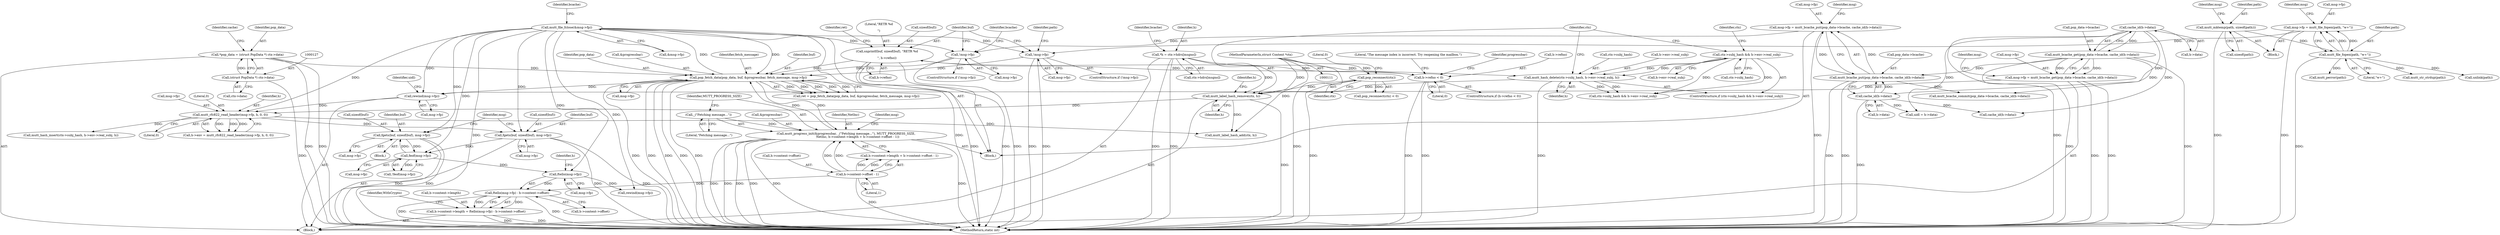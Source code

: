 digraph "0_neomutt_9bfab35522301794483f8f9ed60820bdec9be59e_2@pointer" {
"1000513" [label="(Call,ftello(msg->fp) - h->content->offset)"];
"1000514" [label="(Call,ftello(msg->fp))"];
"1000487" [label="(Call,feof(msg->fp))"];
"1000500" [label="(Call,fgets(buf, sizeof(buf), msg->fp))"];
"1000336" [label="(Call,mutt_file_fclose(&msg->fp))"];
"1000322" [label="(Call,pop_fetch_data(pop_data, buf, &progressbar, fetch_message, msg->fp))"];
"1000124" [label="(Call,*pop_data = (struct PopData *) ctx->data)"];
"1000126" [label="(Call,(struct PopData *) ctx->data)"];
"1000311" [label="(Call,snprintf(buf, sizeof(buf), \"RETR %d\r\n\", h->refno))"];
"1000236" [label="(Call,h->refno < 0)"];
"1000248" [label="(Call,mutt_progress_init(&progressbar, _(\"Fetching message...\"), MUTT_PROGRESS_SIZE,\n                        NetInc, h->content->length + h->content->offset - 1))"];
"1000251" [label="(Call,_(\"Fetching message...\"))"];
"1000261" [label="(Call,h->content->offset - 1)"];
"1000281" [label="(Call,!msg->fp)"];
"1000268" [label="(Call,msg->fp = mutt_bcache_put(pop_data->bcache, cache_id(h->data)))"];
"1000272" [label="(Call,mutt_bcache_put(pop_data->bcache, cache_id(h->data)))"];
"1000151" [label="(Call,mutt_bcache_get(pop_data->bcache, cache_id(h->data)))"];
"1000155" [label="(Call,cache_id(h->data))"];
"1000276" [label="(Call,cache_id(h->data))"];
"1000301" [label="(Call,!msg->fp)"];
"1000293" [label="(Call,msg->fp = mutt_file_fopen(path, \"w+\"))"];
"1000297" [label="(Call,mutt_file_fopen(path, \"w+\"))"];
"1000289" [label="(Call,mutt_mktemp(path, sizeof(path)))"];
"1000478" [label="(Call,fgets(buf, sizeof(buf), msg->fp))"];
"1000438" [label="(Call,mutt_rfc822_read_header(msg->fp, h, 0, 0))"];
"1000397" [label="(Call,rewind(msg->fp))"];
"1000147" [label="(Call,msg->fp = mutt_bcache_get(pop_data->bcache, cache_id(h->data)))"];
"1000426" [label="(Call,mutt_label_hash_remove(ctx, h))"];
"1000229" [label="(Call,pop_reconnect(ctx))"];
"1000112" [label="(MethodParameterIn,struct Context *ctx)"];
"1000416" [label="(Call,mutt_hash_delete(ctx->subj_hash, h->env->real_subj, h))"];
"1000407" [label="(Call,ctx->subj_hash && h->env->real_subj)"];
"1000136" [label="(Call,*h = ctx->hdrs[msgno])"];
"1000507" [label="(Call,h->content->length = ftello(msg->fp) - h->content->offset)"];
"1000137" [label="(Identifier,h)"];
"1000307" [label="(Identifier,path)"];
"1000432" [label="(Identifier,h)"];
"1000343" [label="(Identifier,bcache)"];
"1000156" [label="(Call,h->data)"];
"1000302" [label="(Call,msg->fp)"];
"1000324" [label="(Identifier,buf)"];
"1000311" [label="(Call,snprintf(buf, sizeof(buf), \"RETR %d\r\n\", h->refno))"];
"1000272" [label="(Call,mutt_bcache_put(pop_data->bcache, cache_id(h->data)))"];
"1000378" [label="(Call,cache_id(h->data))"];
"1000408" [label="(Call,ctx->subj_hash)"];
"1000487" [label="(Call,feof(msg->fp))"];
"1000244" [label="(Literal,\"The message index is incorrect. Try reopening the mailbox.\")"];
"1000417" [label="(Call,ctx->subj_hash)"];
"1000230" [label="(Identifier,ctx)"];
"1000407" [label="(Call,ctx->subj_hash && h->env->real_subj)"];
"1000147" [label="(Call,msg->fp = mutt_bcache_get(pop_data->bcache, cache_id(h->data)))"];
"1000287" [label="(Identifier,bcache)"];
"1000406" [label="(ControlStructure,if (ctx->subj_hash && h->env->real_subj))"];
"1000491" [label="(Block,)"];
"1000273" [label="(Call,pop_data->bcache)"];
"1000268" [label="(Call,msg->fp = mutt_bcache_put(pop_data->bcache, cache_id(h->data)))"];
"1000281" [label="(Call,!msg->fp)"];
"1000280" [label="(ControlStructure,if (!msg->fp))"];
"1000323" [label="(Identifier,pop_data)"];
"1000306" [label="(Call,mutt_perror(path))"];
"1000395" [label="(Call,mutt_str_strdup(path))"];
"1000226" [label="(Block,)"];
"1000276" [label="(Call,cache_id(h->data))"];
"1000285" [label="(Block,)"];
"1000298" [label="(Identifier,path)"];
"1000427" [label="(Identifier,ctx)"];
"1000502" [label="(Call,sizeof(buf))"];
"1000337" [label="(Call,&msg->fp)"];
"1000325" [label="(Call,&progressbar)"];
"1000320" [label="(Call,ret = pop_fetch_data(pop_data, buf, &progressbar, fetch_message, msg->fp))"];
"1000231" [label="(Literal,0)"];
"1000504" [label="(Call,msg->fp)"];
"1000322" [label="(Call,pop_fetch_data(pop_data, buf, &progressbar, fetch_message, msg->fp))"];
"1000426" [label="(Call,mutt_label_hash_remove(ctx, h))"];
"1000520" [label="(Identifier,h)"];
"1000128" [label="(Call,ctx->data)"];
"1000425" [label="(Identifier,h)"];
"1000126" [label="(Call,(struct PopData *) ctx->data)"];
"1000402" [label="(Identifier,uidl)"];
"1000465" [label="(Call,mutt_label_hash_add(ctx, h))"];
"1000250" [label="(Identifier,progressbar)"];
"1000525" [label="(Identifier,WithCrypto)"];
"1000299" [label="(Literal,\"w+\")"];
"1000316" [label="(Call,h->refno)"];
"1000500" [label="(Call,fgets(buf, sizeof(buf), msg->fp))"];
"1000229" [label="(Call,pop_reconnect(ctx))"];
"1000455" [label="(Call,mutt_hash_insert(ctx->subj_hash, h->env->real_subj, h))"];
"1000398" [label="(Call,msg->fp)"];
"1000416" [label="(Call,mutt_hash_delete(ctx->subj_hash, h->env->real_subj, h))"];
"1000248" [label="(Call,mutt_progress_init(&progressbar, _(\"Fetching message...\"), MUTT_PROGRESS_SIZE,\n                        NetInc, h->content->length + h->content->offset - 1))"];
"1000236" [label="(Call,h->refno < 0)"];
"1000344" [label="(Call,unlink(path))"];
"1000295" [label="(Identifier,msg)"];
"1000148" [label="(Call,msg->fp)"];
"1000270" [label="(Identifier,msg)"];
"1000138" [label="(Call,ctx->hdrs[msgno])"];
"1000541" [label="(MethodReturn,static int)"];
"1000420" [label="(Call,h->env->real_subj)"];
"1000261" [label="(Call,h->content->offset - 1)"];
"1000267" [label="(Literal,1)"];
"1000145" [label="(Identifier,bcache)"];
"1000488" [label="(Call,msg->fp)"];
"1000269" [label="(Call,msg->fp)"];
"1000151" [label="(Call,mutt_bcache_get(pop_data->bcache, cache_id(h->data)))"];
"1000237" [label="(Call,h->refno)"];
"1000478" [label="(Call,fgets(buf, sizeof(buf), msg->fp))"];
"1000374" [label="(Call,mutt_bcache_commit(pop_data->bcache, cache_id(h->data)))"];
"1000514" [label="(Call,ftello(msg->fp))"];
"1000262" [label="(Call,h->content->offset)"];
"1000336" [label="(Call,mutt_file_fclose(&msg->fp))"];
"1000136" [label="(Call,*h = ctx->hdrs[msgno])"];
"1000303" [label="(Identifier,msg)"];
"1000434" [label="(Call,h->env = mutt_rfc822_read_header(msg->fp, h, 0, 0))"];
"1000446" [label="(Call,ctx->subj_hash && h->env->real_subj)"];
"1000327" [label="(Identifier,fetch_message)"];
"1000240" [label="(Literal,0)"];
"1000444" [label="(Literal,0)"];
"1000418" [label="(Identifier,ctx)"];
"1000508" [label="(Call,h->content->length)"];
"1000479" [label="(Identifier,buf)"];
"1000513" [label="(Call,ftello(msg->fp) - h->content->offset)"];
"1000133" [label="(Identifier,cache)"];
"1000253" [label="(Identifier,MUTT_PROGRESS_SIZE)"];
"1000290" [label="(Identifier,path)"];
"1000277" [label="(Call,h->data)"];
"1000507" [label="(Call,h->content->length = ftello(msg->fp) - h->content->offset)"];
"1000535" [label="(Call,rewind(msg->fp))"];
"1000297" [label="(Call,mutt_file_fopen(path, \"w+\"))"];
"1000112" [label="(MethodParameterIn,struct Context *ctx)"];
"1000254" [label="(Identifier,NetInc)"];
"1000161" [label="(Identifier,msg)"];
"1000439" [label="(Call,msg->fp)"];
"1000249" [label="(Call,&progressbar)"];
"1000401" [label="(Call,uidl = h->data)"];
"1000235" [label="(ControlStructure,if (h->refno < 0))"];
"1000289" [label="(Call,mutt_mktemp(path, sizeof(path)))"];
"1000315" [label="(Literal,\"RETR %d\r\n\")"];
"1000442" [label="(Identifier,h)"];
"1000411" [label="(Call,h->env->real_subj)"];
"1000301" [label="(Call,!msg->fp)"];
"1000283" [label="(Identifier,msg)"];
"1000155" [label="(Call,cache_id(h->data))"];
"1000482" [label="(Call,msg->fp)"];
"1000251" [label="(Call,_(\"Fetching message...\"))"];
"1000313" [label="(Call,sizeof(buf))"];
"1000152" [label="(Call,pop_data->bcache)"];
"1000443" [label="(Literal,0)"];
"1000115" [label="(Block,)"];
"1000125" [label="(Identifier,pop_data)"];
"1000255" [label="(Call,h->content->length + h->content->offset - 1)"];
"1000321" [label="(Identifier,ret)"];
"1000480" [label="(Call,sizeof(buf))"];
"1000397" [label="(Call,rewind(msg->fp))"];
"1000438" [label="(Call,mutt_rfc822_read_header(msg->fp, h, 0, 0))"];
"1000328" [label="(Call,msg->fp)"];
"1000294" [label="(Call,msg->fp)"];
"1000282" [label="(Call,msg->fp)"];
"1000428" [label="(Identifier,h)"];
"1000518" [label="(Call,h->content->offset)"];
"1000228" [label="(Call,pop_reconnect(ctx) < 0)"];
"1000252" [label="(Literal,\"Fetching message...\")"];
"1000515" [label="(Call,msg->fp)"];
"1000486" [label="(Call,!feof(msg->fp))"];
"1000293" [label="(Call,msg->fp = mutt_file_fopen(path, \"w+\"))"];
"1000291" [label="(Call,sizeof(path))"];
"1000312" [label="(Identifier,buf)"];
"1000300" [label="(ControlStructure,if (!msg->fp))"];
"1000501" [label="(Identifier,buf)"];
"1000489" [label="(Identifier,msg)"];
"1000124" [label="(Call,*pop_data = (struct PopData *) ctx->data)"];
"1000513" -> "1000507"  [label="AST: "];
"1000513" -> "1000518"  [label="CFG: "];
"1000514" -> "1000513"  [label="AST: "];
"1000518" -> "1000513"  [label="AST: "];
"1000507" -> "1000513"  [label="CFG: "];
"1000513" -> "1000541"  [label="DDG: "];
"1000513" -> "1000541"  [label="DDG: "];
"1000513" -> "1000507"  [label="DDG: "];
"1000513" -> "1000507"  [label="DDG: "];
"1000514" -> "1000513"  [label="DDG: "];
"1000261" -> "1000513"  [label="DDG: "];
"1000514" -> "1000515"  [label="CFG: "];
"1000515" -> "1000514"  [label="AST: "];
"1000520" -> "1000514"  [label="CFG: "];
"1000487" -> "1000514"  [label="DDG: "];
"1000336" -> "1000514"  [label="DDG: "];
"1000514" -> "1000535"  [label="DDG: "];
"1000487" -> "1000486"  [label="AST: "];
"1000487" -> "1000488"  [label="CFG: "];
"1000488" -> "1000487"  [label="AST: "];
"1000486" -> "1000487"  [label="CFG: "];
"1000487" -> "1000486"  [label="DDG: "];
"1000500" -> "1000487"  [label="DDG: "];
"1000336" -> "1000487"  [label="DDG: "];
"1000478" -> "1000487"  [label="DDG: "];
"1000487" -> "1000500"  [label="DDG: "];
"1000500" -> "1000491"  [label="AST: "];
"1000500" -> "1000504"  [label="CFG: "];
"1000501" -> "1000500"  [label="AST: "];
"1000502" -> "1000500"  [label="AST: "];
"1000504" -> "1000500"  [label="AST: "];
"1000489" -> "1000500"  [label="CFG: "];
"1000500" -> "1000541"  [label="DDG: "];
"1000500" -> "1000541"  [label="DDG: "];
"1000336" -> "1000500"  [label="DDG: "];
"1000336" -> "1000226"  [label="AST: "];
"1000336" -> "1000337"  [label="CFG: "];
"1000337" -> "1000336"  [label="AST: "];
"1000343" -> "1000336"  [label="CFG: "];
"1000336" -> "1000541"  [label="DDG: "];
"1000336" -> "1000541"  [label="DDG: "];
"1000336" -> "1000281"  [label="DDG: "];
"1000336" -> "1000301"  [label="DDG: "];
"1000336" -> "1000322"  [label="DDG: "];
"1000322" -> "1000336"  [label="DDG: "];
"1000336" -> "1000397"  [label="DDG: "];
"1000336" -> "1000438"  [label="DDG: "];
"1000336" -> "1000478"  [label="DDG: "];
"1000336" -> "1000535"  [label="DDG: "];
"1000322" -> "1000320"  [label="AST: "];
"1000322" -> "1000328"  [label="CFG: "];
"1000323" -> "1000322"  [label="AST: "];
"1000324" -> "1000322"  [label="AST: "];
"1000325" -> "1000322"  [label="AST: "];
"1000327" -> "1000322"  [label="AST: "];
"1000328" -> "1000322"  [label="AST: "];
"1000320" -> "1000322"  [label="CFG: "];
"1000322" -> "1000541"  [label="DDG: "];
"1000322" -> "1000541"  [label="DDG: "];
"1000322" -> "1000541"  [label="DDG: "];
"1000322" -> "1000541"  [label="DDG: "];
"1000322" -> "1000541"  [label="DDG: "];
"1000322" -> "1000248"  [label="DDG: "];
"1000322" -> "1000320"  [label="DDG: "];
"1000322" -> "1000320"  [label="DDG: "];
"1000322" -> "1000320"  [label="DDG: "];
"1000322" -> "1000320"  [label="DDG: "];
"1000322" -> "1000320"  [label="DDG: "];
"1000124" -> "1000322"  [label="DDG: "];
"1000311" -> "1000322"  [label="DDG: "];
"1000248" -> "1000322"  [label="DDG: "];
"1000281" -> "1000322"  [label="DDG: "];
"1000301" -> "1000322"  [label="DDG: "];
"1000322" -> "1000397"  [label="DDG: "];
"1000124" -> "1000115"  [label="AST: "];
"1000124" -> "1000126"  [label="CFG: "];
"1000125" -> "1000124"  [label="AST: "];
"1000126" -> "1000124"  [label="AST: "];
"1000133" -> "1000124"  [label="CFG: "];
"1000124" -> "1000541"  [label="DDG: "];
"1000124" -> "1000541"  [label="DDG: "];
"1000126" -> "1000124"  [label="DDG: "];
"1000126" -> "1000128"  [label="CFG: "];
"1000127" -> "1000126"  [label="AST: "];
"1000128" -> "1000126"  [label="AST: "];
"1000126" -> "1000541"  [label="DDG: "];
"1000311" -> "1000226"  [label="AST: "];
"1000311" -> "1000316"  [label="CFG: "];
"1000312" -> "1000311"  [label="AST: "];
"1000313" -> "1000311"  [label="AST: "];
"1000315" -> "1000311"  [label="AST: "];
"1000316" -> "1000311"  [label="AST: "];
"1000321" -> "1000311"  [label="CFG: "];
"1000311" -> "1000541"  [label="DDG: "];
"1000311" -> "1000541"  [label="DDG: "];
"1000311" -> "1000236"  [label="DDG: "];
"1000236" -> "1000311"  [label="DDG: "];
"1000236" -> "1000235"  [label="AST: "];
"1000236" -> "1000240"  [label="CFG: "];
"1000237" -> "1000236"  [label="AST: "];
"1000240" -> "1000236"  [label="AST: "];
"1000244" -> "1000236"  [label="CFG: "];
"1000250" -> "1000236"  [label="CFG: "];
"1000236" -> "1000541"  [label="DDG: "];
"1000236" -> "1000541"  [label="DDG: "];
"1000248" -> "1000226"  [label="AST: "];
"1000248" -> "1000255"  [label="CFG: "];
"1000249" -> "1000248"  [label="AST: "];
"1000251" -> "1000248"  [label="AST: "];
"1000253" -> "1000248"  [label="AST: "];
"1000254" -> "1000248"  [label="AST: "];
"1000255" -> "1000248"  [label="AST: "];
"1000270" -> "1000248"  [label="CFG: "];
"1000248" -> "1000541"  [label="DDG: "];
"1000248" -> "1000541"  [label="DDG: "];
"1000248" -> "1000541"  [label="DDG: "];
"1000248" -> "1000541"  [label="DDG: "];
"1000248" -> "1000541"  [label="DDG: "];
"1000248" -> "1000541"  [label="DDG: "];
"1000251" -> "1000248"  [label="DDG: "];
"1000261" -> "1000248"  [label="DDG: "];
"1000261" -> "1000248"  [label="DDG: "];
"1000251" -> "1000252"  [label="CFG: "];
"1000252" -> "1000251"  [label="AST: "];
"1000253" -> "1000251"  [label="CFG: "];
"1000261" -> "1000255"  [label="AST: "];
"1000261" -> "1000267"  [label="CFG: "];
"1000262" -> "1000261"  [label="AST: "];
"1000267" -> "1000261"  [label="AST: "];
"1000255" -> "1000261"  [label="CFG: "];
"1000261" -> "1000541"  [label="DDG: "];
"1000261" -> "1000255"  [label="DDG: "];
"1000261" -> "1000255"  [label="DDG: "];
"1000281" -> "1000280"  [label="AST: "];
"1000281" -> "1000282"  [label="CFG: "];
"1000282" -> "1000281"  [label="AST: "];
"1000287" -> "1000281"  [label="CFG: "];
"1000312" -> "1000281"  [label="CFG: "];
"1000281" -> "1000541"  [label="DDG: "];
"1000268" -> "1000281"  [label="DDG: "];
"1000268" -> "1000226"  [label="AST: "];
"1000268" -> "1000272"  [label="CFG: "];
"1000269" -> "1000268"  [label="AST: "];
"1000272" -> "1000268"  [label="AST: "];
"1000283" -> "1000268"  [label="CFG: "];
"1000268" -> "1000541"  [label="DDG: "];
"1000272" -> "1000268"  [label="DDG: "];
"1000272" -> "1000268"  [label="DDG: "];
"1000272" -> "1000276"  [label="CFG: "];
"1000273" -> "1000272"  [label="AST: "];
"1000276" -> "1000272"  [label="AST: "];
"1000272" -> "1000541"  [label="DDG: "];
"1000272" -> "1000541"  [label="DDG: "];
"1000151" -> "1000272"  [label="DDG: "];
"1000276" -> "1000272"  [label="DDG: "];
"1000272" -> "1000374"  [label="DDG: "];
"1000151" -> "1000147"  [label="AST: "];
"1000151" -> "1000155"  [label="CFG: "];
"1000152" -> "1000151"  [label="AST: "];
"1000155" -> "1000151"  [label="AST: "];
"1000147" -> "1000151"  [label="CFG: "];
"1000151" -> "1000541"  [label="DDG: "];
"1000151" -> "1000541"  [label="DDG: "];
"1000151" -> "1000147"  [label="DDG: "];
"1000151" -> "1000147"  [label="DDG: "];
"1000155" -> "1000151"  [label="DDG: "];
"1000151" -> "1000374"  [label="DDG: "];
"1000155" -> "1000156"  [label="CFG: "];
"1000156" -> "1000155"  [label="AST: "];
"1000155" -> "1000541"  [label="DDG: "];
"1000155" -> "1000276"  [label="DDG: "];
"1000155" -> "1000378"  [label="DDG: "];
"1000155" -> "1000401"  [label="DDG: "];
"1000276" -> "1000277"  [label="CFG: "];
"1000277" -> "1000276"  [label="AST: "];
"1000276" -> "1000541"  [label="DDG: "];
"1000276" -> "1000378"  [label="DDG: "];
"1000276" -> "1000401"  [label="DDG: "];
"1000301" -> "1000300"  [label="AST: "];
"1000301" -> "1000302"  [label="CFG: "];
"1000302" -> "1000301"  [label="AST: "];
"1000307" -> "1000301"  [label="CFG: "];
"1000312" -> "1000301"  [label="CFG: "];
"1000301" -> "1000541"  [label="DDG: "];
"1000301" -> "1000541"  [label="DDG: "];
"1000293" -> "1000301"  [label="DDG: "];
"1000293" -> "1000285"  [label="AST: "];
"1000293" -> "1000297"  [label="CFG: "];
"1000294" -> "1000293"  [label="AST: "];
"1000297" -> "1000293"  [label="AST: "];
"1000303" -> "1000293"  [label="CFG: "];
"1000293" -> "1000541"  [label="DDG: "];
"1000297" -> "1000293"  [label="DDG: "];
"1000297" -> "1000293"  [label="DDG: "];
"1000297" -> "1000299"  [label="CFG: "];
"1000298" -> "1000297"  [label="AST: "];
"1000299" -> "1000297"  [label="AST: "];
"1000297" -> "1000541"  [label="DDG: "];
"1000289" -> "1000297"  [label="DDG: "];
"1000297" -> "1000306"  [label="DDG: "];
"1000297" -> "1000344"  [label="DDG: "];
"1000297" -> "1000395"  [label="DDG: "];
"1000289" -> "1000285"  [label="AST: "];
"1000289" -> "1000291"  [label="CFG: "];
"1000290" -> "1000289"  [label="AST: "];
"1000291" -> "1000289"  [label="AST: "];
"1000295" -> "1000289"  [label="CFG: "];
"1000289" -> "1000541"  [label="DDG: "];
"1000478" -> "1000115"  [label="AST: "];
"1000478" -> "1000482"  [label="CFG: "];
"1000479" -> "1000478"  [label="AST: "];
"1000480" -> "1000478"  [label="AST: "];
"1000482" -> "1000478"  [label="AST: "];
"1000489" -> "1000478"  [label="CFG: "];
"1000478" -> "1000541"  [label="DDG: "];
"1000478" -> "1000541"  [label="DDG: "];
"1000438" -> "1000478"  [label="DDG: "];
"1000438" -> "1000434"  [label="AST: "];
"1000438" -> "1000444"  [label="CFG: "];
"1000439" -> "1000438"  [label="AST: "];
"1000442" -> "1000438"  [label="AST: "];
"1000443" -> "1000438"  [label="AST: "];
"1000444" -> "1000438"  [label="AST: "];
"1000434" -> "1000438"  [label="CFG: "];
"1000438" -> "1000434"  [label="DDG: "];
"1000438" -> "1000434"  [label="DDG: "];
"1000438" -> "1000434"  [label="DDG: "];
"1000397" -> "1000438"  [label="DDG: "];
"1000426" -> "1000438"  [label="DDG: "];
"1000438" -> "1000455"  [label="DDG: "];
"1000438" -> "1000465"  [label="DDG: "];
"1000397" -> "1000115"  [label="AST: "];
"1000397" -> "1000398"  [label="CFG: "];
"1000398" -> "1000397"  [label="AST: "];
"1000402" -> "1000397"  [label="CFG: "];
"1000147" -> "1000397"  [label="DDG: "];
"1000147" -> "1000115"  [label="AST: "];
"1000148" -> "1000147"  [label="AST: "];
"1000161" -> "1000147"  [label="CFG: "];
"1000147" -> "1000541"  [label="DDG: "];
"1000147" -> "1000541"  [label="DDG: "];
"1000426" -> "1000115"  [label="AST: "];
"1000426" -> "1000428"  [label="CFG: "];
"1000427" -> "1000426"  [label="AST: "];
"1000428" -> "1000426"  [label="AST: "];
"1000432" -> "1000426"  [label="CFG: "];
"1000426" -> "1000541"  [label="DDG: "];
"1000229" -> "1000426"  [label="DDG: "];
"1000112" -> "1000426"  [label="DDG: "];
"1000416" -> "1000426"  [label="DDG: "];
"1000136" -> "1000426"  [label="DDG: "];
"1000426" -> "1000465"  [label="DDG: "];
"1000229" -> "1000228"  [label="AST: "];
"1000229" -> "1000230"  [label="CFG: "];
"1000230" -> "1000229"  [label="AST: "];
"1000231" -> "1000229"  [label="CFG: "];
"1000229" -> "1000541"  [label="DDG: "];
"1000229" -> "1000228"  [label="DDG: "];
"1000112" -> "1000229"  [label="DDG: "];
"1000112" -> "1000111"  [label="AST: "];
"1000112" -> "1000541"  [label="DDG: "];
"1000112" -> "1000465"  [label="DDG: "];
"1000416" -> "1000406"  [label="AST: "];
"1000416" -> "1000425"  [label="CFG: "];
"1000417" -> "1000416"  [label="AST: "];
"1000420" -> "1000416"  [label="AST: "];
"1000425" -> "1000416"  [label="AST: "];
"1000427" -> "1000416"  [label="CFG: "];
"1000416" -> "1000541"  [label="DDG: "];
"1000407" -> "1000416"  [label="DDG: "];
"1000407" -> "1000416"  [label="DDG: "];
"1000136" -> "1000416"  [label="DDG: "];
"1000416" -> "1000446"  [label="DDG: "];
"1000416" -> "1000446"  [label="DDG: "];
"1000407" -> "1000406"  [label="AST: "];
"1000407" -> "1000408"  [label="CFG: "];
"1000407" -> "1000411"  [label="CFG: "];
"1000408" -> "1000407"  [label="AST: "];
"1000411" -> "1000407"  [label="AST: "];
"1000418" -> "1000407"  [label="CFG: "];
"1000427" -> "1000407"  [label="CFG: "];
"1000407" -> "1000446"  [label="DDG: "];
"1000407" -> "1000446"  [label="DDG: "];
"1000136" -> "1000115"  [label="AST: "];
"1000136" -> "1000138"  [label="CFG: "];
"1000137" -> "1000136"  [label="AST: "];
"1000138" -> "1000136"  [label="AST: "];
"1000145" -> "1000136"  [label="CFG: "];
"1000136" -> "1000541"  [label="DDG: "];
"1000136" -> "1000541"  [label="DDG: "];
"1000507" -> "1000115"  [label="AST: "];
"1000508" -> "1000507"  [label="AST: "];
"1000525" -> "1000507"  [label="CFG: "];
"1000507" -> "1000541"  [label="DDG: "];
"1000507" -> "1000541"  [label="DDG: "];
}
